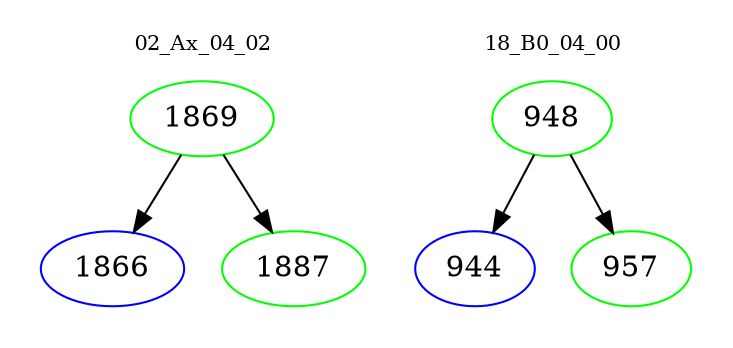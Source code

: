 digraph{
subgraph cluster_0 {
color = white
label = "02_Ax_04_02";
fontsize=10;
T0_1869 [label="1869", color="green"]
T0_1869 -> T0_1866 [color="black"]
T0_1866 [label="1866", color="blue"]
T0_1869 -> T0_1887 [color="black"]
T0_1887 [label="1887", color="green"]
}
subgraph cluster_1 {
color = white
label = "18_B0_04_00";
fontsize=10;
T1_948 [label="948", color="green"]
T1_948 -> T1_944 [color="black"]
T1_944 [label="944", color="blue"]
T1_948 -> T1_957 [color="black"]
T1_957 [label="957", color="green"]
}
}
